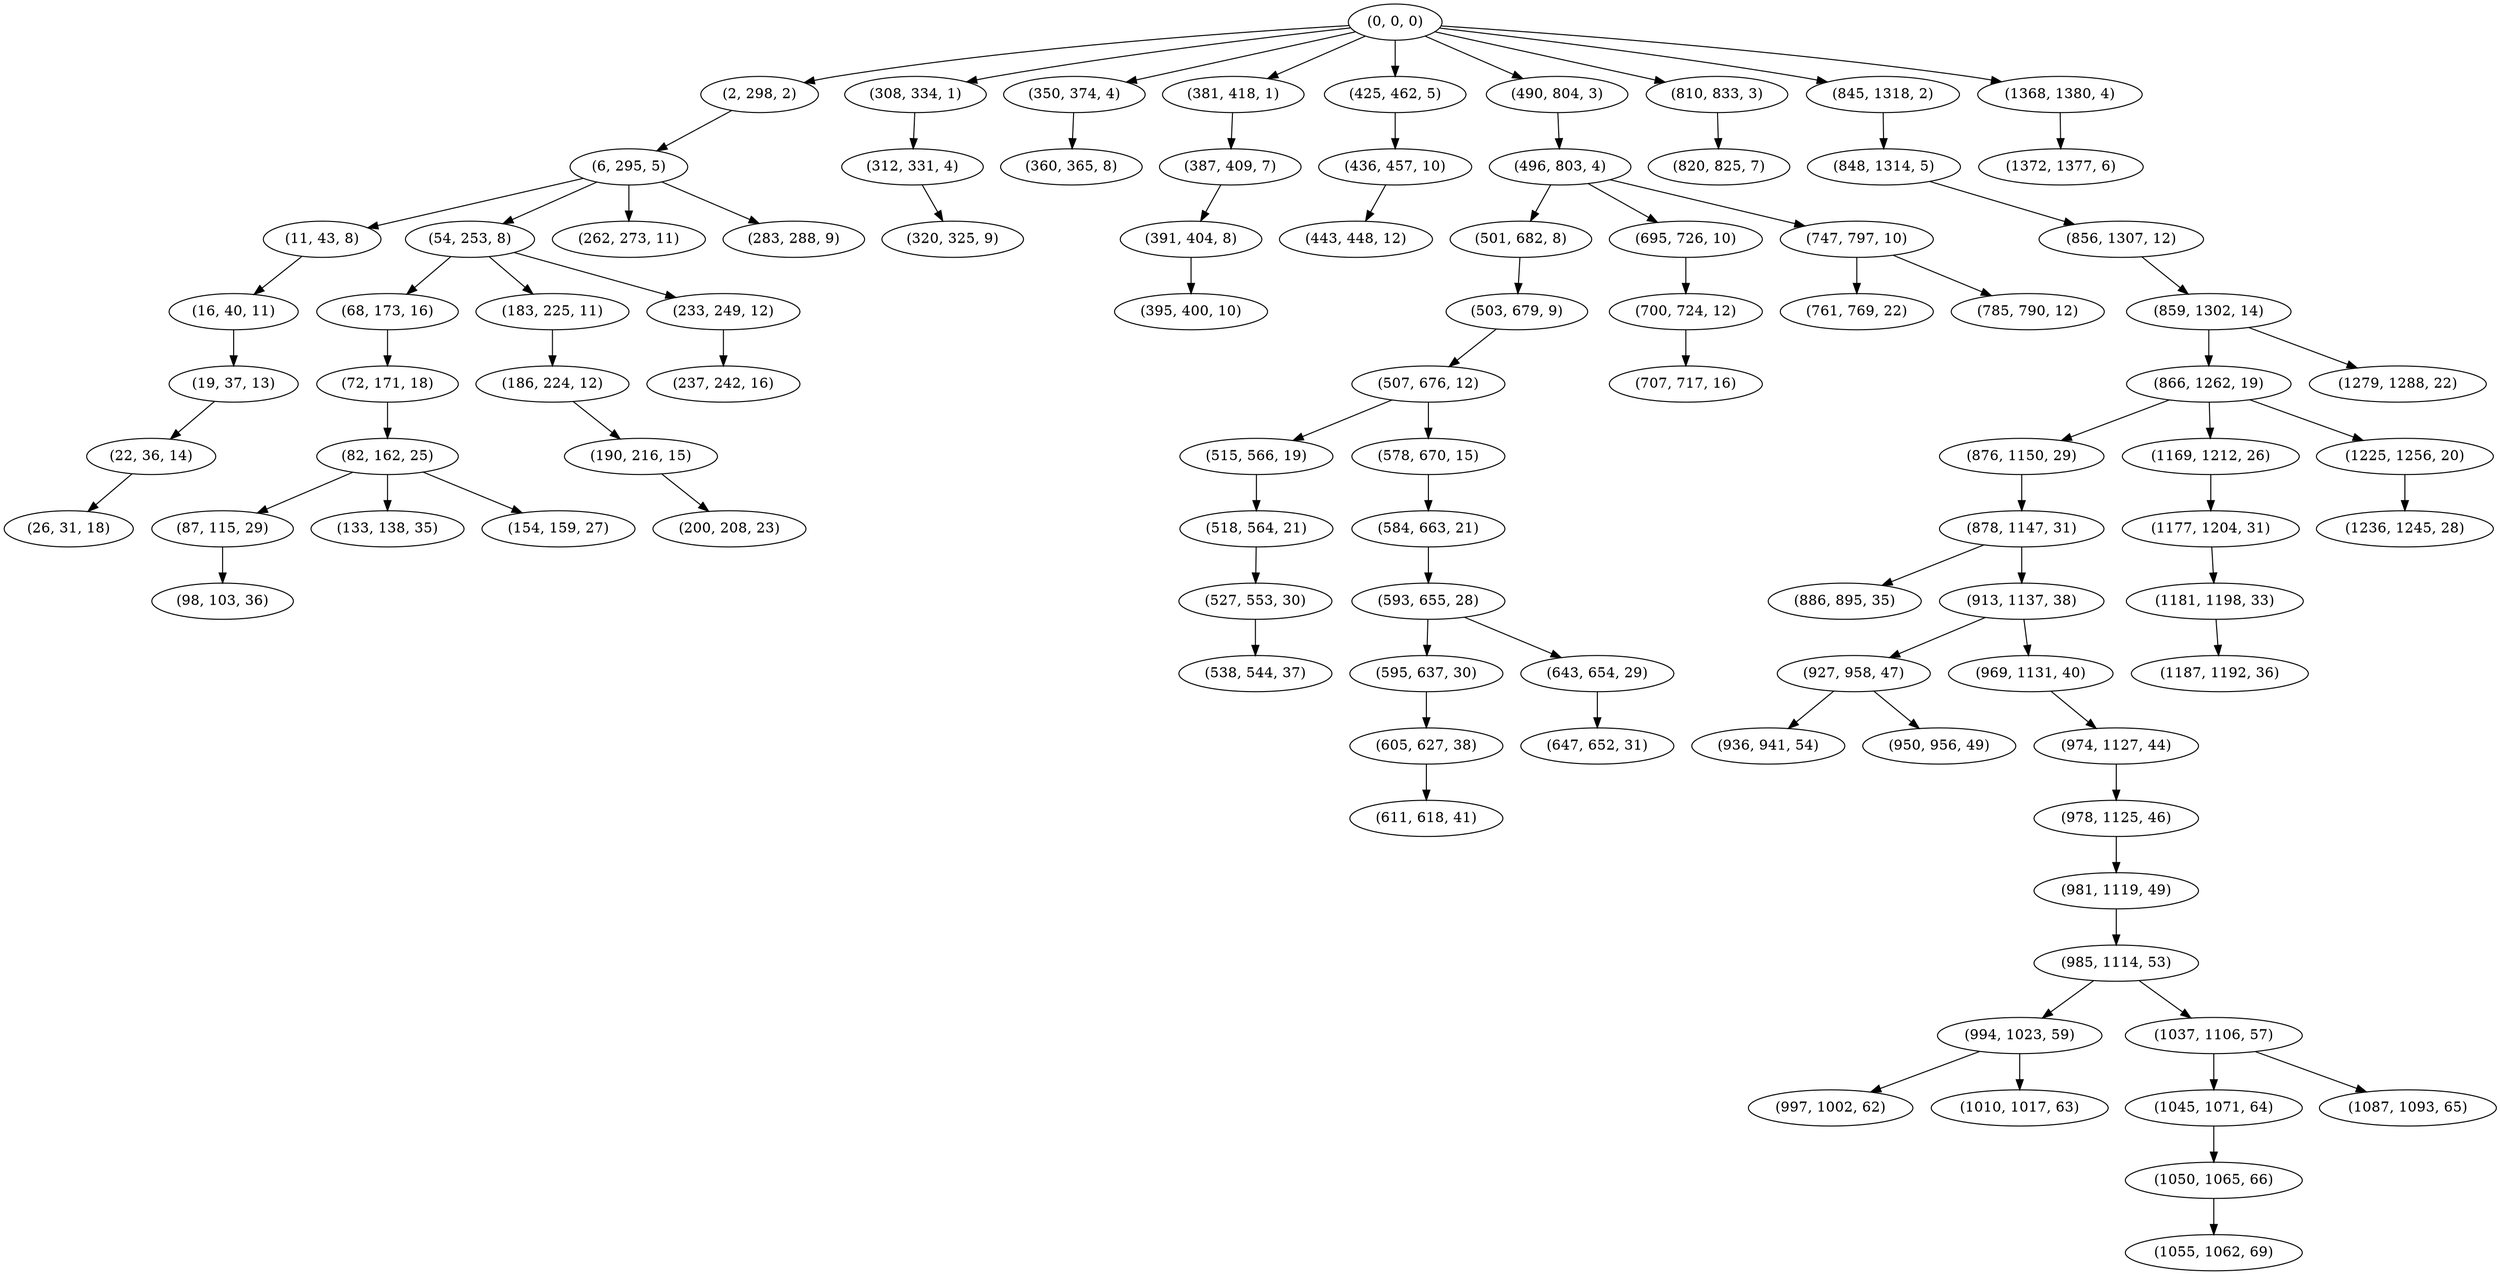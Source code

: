 digraph tree {
    "(0, 0, 0)";
    "(2, 298, 2)";
    "(6, 295, 5)";
    "(11, 43, 8)";
    "(16, 40, 11)";
    "(19, 37, 13)";
    "(22, 36, 14)";
    "(26, 31, 18)";
    "(54, 253, 8)";
    "(68, 173, 16)";
    "(72, 171, 18)";
    "(82, 162, 25)";
    "(87, 115, 29)";
    "(98, 103, 36)";
    "(133, 138, 35)";
    "(154, 159, 27)";
    "(183, 225, 11)";
    "(186, 224, 12)";
    "(190, 216, 15)";
    "(200, 208, 23)";
    "(233, 249, 12)";
    "(237, 242, 16)";
    "(262, 273, 11)";
    "(283, 288, 9)";
    "(308, 334, 1)";
    "(312, 331, 4)";
    "(320, 325, 9)";
    "(350, 374, 4)";
    "(360, 365, 8)";
    "(381, 418, 1)";
    "(387, 409, 7)";
    "(391, 404, 8)";
    "(395, 400, 10)";
    "(425, 462, 5)";
    "(436, 457, 10)";
    "(443, 448, 12)";
    "(490, 804, 3)";
    "(496, 803, 4)";
    "(501, 682, 8)";
    "(503, 679, 9)";
    "(507, 676, 12)";
    "(515, 566, 19)";
    "(518, 564, 21)";
    "(527, 553, 30)";
    "(538, 544, 37)";
    "(578, 670, 15)";
    "(584, 663, 21)";
    "(593, 655, 28)";
    "(595, 637, 30)";
    "(605, 627, 38)";
    "(611, 618, 41)";
    "(643, 654, 29)";
    "(647, 652, 31)";
    "(695, 726, 10)";
    "(700, 724, 12)";
    "(707, 717, 16)";
    "(747, 797, 10)";
    "(761, 769, 22)";
    "(785, 790, 12)";
    "(810, 833, 3)";
    "(820, 825, 7)";
    "(845, 1318, 2)";
    "(848, 1314, 5)";
    "(856, 1307, 12)";
    "(859, 1302, 14)";
    "(866, 1262, 19)";
    "(876, 1150, 29)";
    "(878, 1147, 31)";
    "(886, 895, 35)";
    "(913, 1137, 38)";
    "(927, 958, 47)";
    "(936, 941, 54)";
    "(950, 956, 49)";
    "(969, 1131, 40)";
    "(974, 1127, 44)";
    "(978, 1125, 46)";
    "(981, 1119, 49)";
    "(985, 1114, 53)";
    "(994, 1023, 59)";
    "(997, 1002, 62)";
    "(1010, 1017, 63)";
    "(1037, 1106, 57)";
    "(1045, 1071, 64)";
    "(1050, 1065, 66)";
    "(1055, 1062, 69)";
    "(1087, 1093, 65)";
    "(1169, 1212, 26)";
    "(1177, 1204, 31)";
    "(1181, 1198, 33)";
    "(1187, 1192, 36)";
    "(1225, 1256, 20)";
    "(1236, 1245, 28)";
    "(1279, 1288, 22)";
    "(1368, 1380, 4)";
    "(1372, 1377, 6)";
    "(0, 0, 0)" -> "(2, 298, 2)";
    "(0, 0, 0)" -> "(308, 334, 1)";
    "(0, 0, 0)" -> "(350, 374, 4)";
    "(0, 0, 0)" -> "(381, 418, 1)";
    "(0, 0, 0)" -> "(425, 462, 5)";
    "(0, 0, 0)" -> "(490, 804, 3)";
    "(0, 0, 0)" -> "(810, 833, 3)";
    "(0, 0, 0)" -> "(845, 1318, 2)";
    "(0, 0, 0)" -> "(1368, 1380, 4)";
    "(2, 298, 2)" -> "(6, 295, 5)";
    "(6, 295, 5)" -> "(11, 43, 8)";
    "(6, 295, 5)" -> "(54, 253, 8)";
    "(6, 295, 5)" -> "(262, 273, 11)";
    "(6, 295, 5)" -> "(283, 288, 9)";
    "(11, 43, 8)" -> "(16, 40, 11)";
    "(16, 40, 11)" -> "(19, 37, 13)";
    "(19, 37, 13)" -> "(22, 36, 14)";
    "(22, 36, 14)" -> "(26, 31, 18)";
    "(54, 253, 8)" -> "(68, 173, 16)";
    "(54, 253, 8)" -> "(183, 225, 11)";
    "(54, 253, 8)" -> "(233, 249, 12)";
    "(68, 173, 16)" -> "(72, 171, 18)";
    "(72, 171, 18)" -> "(82, 162, 25)";
    "(82, 162, 25)" -> "(87, 115, 29)";
    "(82, 162, 25)" -> "(133, 138, 35)";
    "(82, 162, 25)" -> "(154, 159, 27)";
    "(87, 115, 29)" -> "(98, 103, 36)";
    "(183, 225, 11)" -> "(186, 224, 12)";
    "(186, 224, 12)" -> "(190, 216, 15)";
    "(190, 216, 15)" -> "(200, 208, 23)";
    "(233, 249, 12)" -> "(237, 242, 16)";
    "(308, 334, 1)" -> "(312, 331, 4)";
    "(312, 331, 4)" -> "(320, 325, 9)";
    "(350, 374, 4)" -> "(360, 365, 8)";
    "(381, 418, 1)" -> "(387, 409, 7)";
    "(387, 409, 7)" -> "(391, 404, 8)";
    "(391, 404, 8)" -> "(395, 400, 10)";
    "(425, 462, 5)" -> "(436, 457, 10)";
    "(436, 457, 10)" -> "(443, 448, 12)";
    "(490, 804, 3)" -> "(496, 803, 4)";
    "(496, 803, 4)" -> "(501, 682, 8)";
    "(496, 803, 4)" -> "(695, 726, 10)";
    "(496, 803, 4)" -> "(747, 797, 10)";
    "(501, 682, 8)" -> "(503, 679, 9)";
    "(503, 679, 9)" -> "(507, 676, 12)";
    "(507, 676, 12)" -> "(515, 566, 19)";
    "(507, 676, 12)" -> "(578, 670, 15)";
    "(515, 566, 19)" -> "(518, 564, 21)";
    "(518, 564, 21)" -> "(527, 553, 30)";
    "(527, 553, 30)" -> "(538, 544, 37)";
    "(578, 670, 15)" -> "(584, 663, 21)";
    "(584, 663, 21)" -> "(593, 655, 28)";
    "(593, 655, 28)" -> "(595, 637, 30)";
    "(593, 655, 28)" -> "(643, 654, 29)";
    "(595, 637, 30)" -> "(605, 627, 38)";
    "(605, 627, 38)" -> "(611, 618, 41)";
    "(643, 654, 29)" -> "(647, 652, 31)";
    "(695, 726, 10)" -> "(700, 724, 12)";
    "(700, 724, 12)" -> "(707, 717, 16)";
    "(747, 797, 10)" -> "(761, 769, 22)";
    "(747, 797, 10)" -> "(785, 790, 12)";
    "(810, 833, 3)" -> "(820, 825, 7)";
    "(845, 1318, 2)" -> "(848, 1314, 5)";
    "(848, 1314, 5)" -> "(856, 1307, 12)";
    "(856, 1307, 12)" -> "(859, 1302, 14)";
    "(859, 1302, 14)" -> "(866, 1262, 19)";
    "(859, 1302, 14)" -> "(1279, 1288, 22)";
    "(866, 1262, 19)" -> "(876, 1150, 29)";
    "(866, 1262, 19)" -> "(1169, 1212, 26)";
    "(866, 1262, 19)" -> "(1225, 1256, 20)";
    "(876, 1150, 29)" -> "(878, 1147, 31)";
    "(878, 1147, 31)" -> "(886, 895, 35)";
    "(878, 1147, 31)" -> "(913, 1137, 38)";
    "(913, 1137, 38)" -> "(927, 958, 47)";
    "(913, 1137, 38)" -> "(969, 1131, 40)";
    "(927, 958, 47)" -> "(936, 941, 54)";
    "(927, 958, 47)" -> "(950, 956, 49)";
    "(969, 1131, 40)" -> "(974, 1127, 44)";
    "(974, 1127, 44)" -> "(978, 1125, 46)";
    "(978, 1125, 46)" -> "(981, 1119, 49)";
    "(981, 1119, 49)" -> "(985, 1114, 53)";
    "(985, 1114, 53)" -> "(994, 1023, 59)";
    "(985, 1114, 53)" -> "(1037, 1106, 57)";
    "(994, 1023, 59)" -> "(997, 1002, 62)";
    "(994, 1023, 59)" -> "(1010, 1017, 63)";
    "(1037, 1106, 57)" -> "(1045, 1071, 64)";
    "(1037, 1106, 57)" -> "(1087, 1093, 65)";
    "(1045, 1071, 64)" -> "(1050, 1065, 66)";
    "(1050, 1065, 66)" -> "(1055, 1062, 69)";
    "(1169, 1212, 26)" -> "(1177, 1204, 31)";
    "(1177, 1204, 31)" -> "(1181, 1198, 33)";
    "(1181, 1198, 33)" -> "(1187, 1192, 36)";
    "(1225, 1256, 20)" -> "(1236, 1245, 28)";
    "(1368, 1380, 4)" -> "(1372, 1377, 6)";
}
